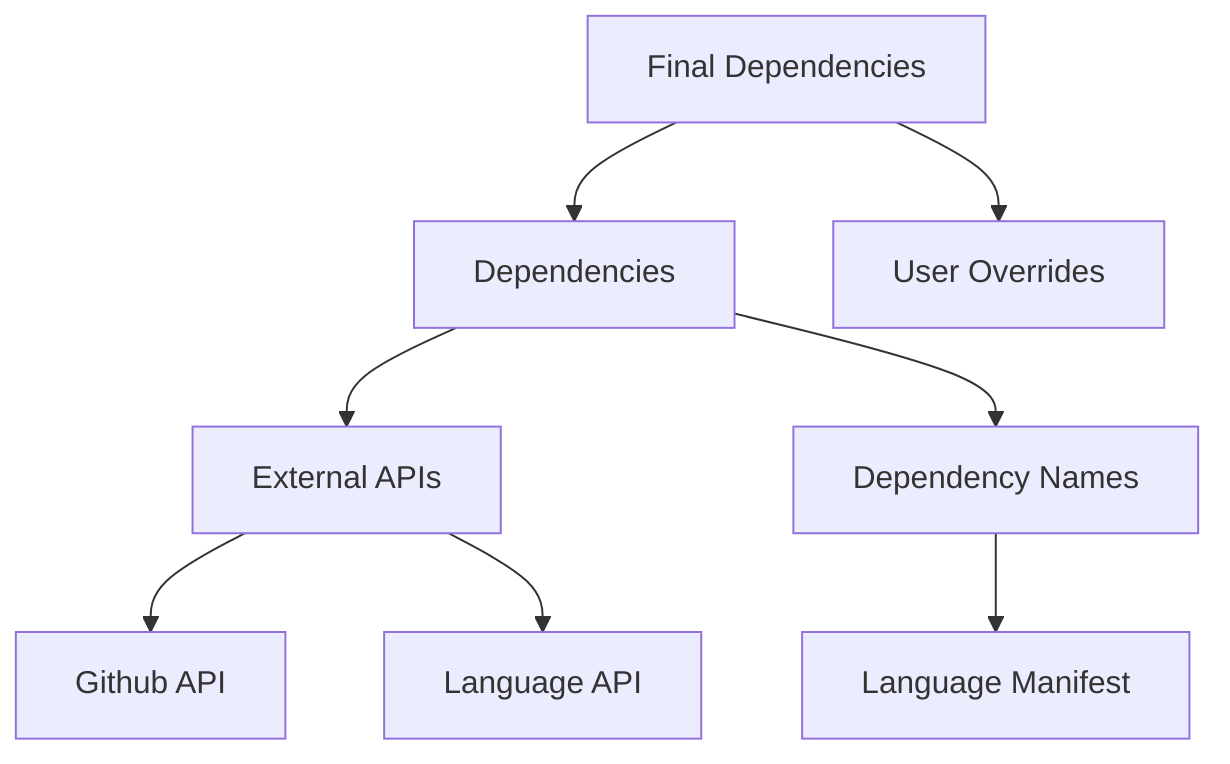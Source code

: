 graph TD

dependency_names --> mainfests[Language Manifest]

external_api --> github[Github API]
external_api --> language_api[Language API]

dependencies --> external_api[External APIs]
dependencies[Dependencies] --> dependency_names[Dependency Names]

final_dependencies --> dependencies
final_dependencies[Final Dependencies] --> user_overrides[User Overrides]